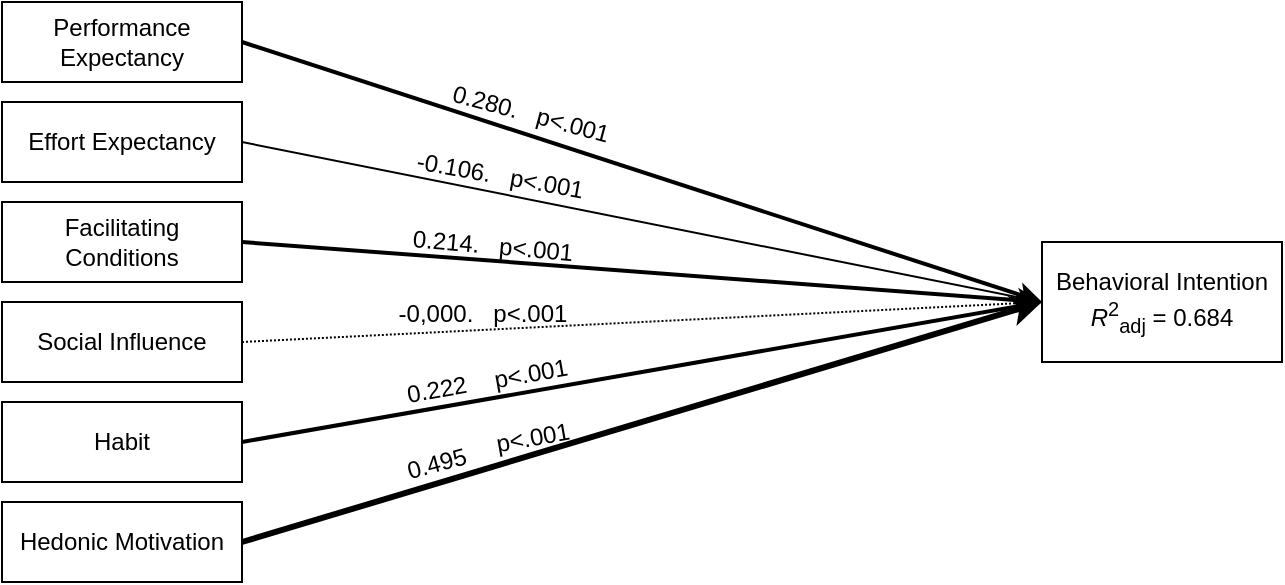 <mxfile version="20.8.20" type="github">
  <diagram name="Seite-1" id="6rqME53k3ot4k8RcdBTw">
    <mxGraphModel dx="1434" dy="771" grid="1" gridSize="10" guides="1" tooltips="1" connect="1" arrows="1" fold="1" page="1" pageScale="1" pageWidth="827" pageHeight="1169" math="0" shadow="0">
      <root>
        <mxCell id="0" />
        <mxCell id="1" parent="0" />
        <mxCell id="ynwWZceuwNf_MaQsuay4-1" value="Performance Expectancy" style="rounded=0;whiteSpace=wrap;html=1;" vertex="1" parent="1">
          <mxGeometry x="40" y="280" width="120" height="40" as="geometry" />
        </mxCell>
        <mxCell id="ynwWZceuwNf_MaQsuay4-2" value="Effort Expectancy" style="rounded=0;whiteSpace=wrap;html=1;" vertex="1" parent="1">
          <mxGeometry x="40" y="330" width="120" height="40" as="geometry" />
        </mxCell>
        <mxCell id="ynwWZceuwNf_MaQsuay4-3" value="Facilitating &lt;br&gt;Conditions" style="rounded=0;whiteSpace=wrap;html=1;" vertex="1" parent="1">
          <mxGeometry x="40" y="380" width="120" height="40" as="geometry" />
        </mxCell>
        <mxCell id="ynwWZceuwNf_MaQsuay4-4" value="Social Influence" style="rounded=0;whiteSpace=wrap;html=1;" vertex="1" parent="1">
          <mxGeometry x="40" y="430" width="120" height="40" as="geometry" />
        </mxCell>
        <mxCell id="ynwWZceuwNf_MaQsuay4-5" value="Habit" style="rounded=0;whiteSpace=wrap;html=1;" vertex="1" parent="1">
          <mxGeometry x="40" y="480" width="120" height="40" as="geometry" />
        </mxCell>
        <mxCell id="ynwWZceuwNf_MaQsuay4-6" value="Hedonic Motivation" style="rounded=0;whiteSpace=wrap;html=1;" vertex="1" parent="1">
          <mxGeometry x="40" y="530" width="120" height="40" as="geometry" />
        </mxCell>
        <mxCell id="ynwWZceuwNf_MaQsuay4-7" value="Behavioral Intention &lt;i&gt;R&lt;/i&gt;&lt;sup&gt;2&lt;/sup&gt;&lt;sub&gt;adj&lt;/sub&gt; = 0.684" style="rounded=0;whiteSpace=wrap;html=1;" vertex="1" parent="1">
          <mxGeometry x="560" y="400" width="120" height="60" as="geometry" />
        </mxCell>
        <mxCell id="ynwWZceuwNf_MaQsuay4-8" value="" style="endArrow=classic;html=1;rounded=0;exitX=1;exitY=0.5;exitDx=0;exitDy=0;entryX=0;entryY=0.5;entryDx=0;entryDy=0;strokeWidth=2;" edge="1" parent="1" source="ynwWZceuwNf_MaQsuay4-1" target="ynwWZceuwNf_MaQsuay4-7">
          <mxGeometry width="50" height="50" relative="1" as="geometry">
            <mxPoint x="390" y="570" as="sourcePoint" />
            <mxPoint x="440" y="520" as="targetPoint" />
          </mxGeometry>
        </mxCell>
        <mxCell id="ynwWZceuwNf_MaQsuay4-9" value="" style="endArrow=classic;html=1;rounded=0;exitX=1;exitY=0.5;exitDx=0;exitDy=0;entryX=0;entryY=0.5;entryDx=0;entryDy=0;strokeWidth=2;" edge="1" parent="1" source="ynwWZceuwNf_MaQsuay4-3" target="ynwWZceuwNf_MaQsuay4-7">
          <mxGeometry width="50" height="50" relative="1" as="geometry">
            <mxPoint x="170" y="310" as="sourcePoint" />
            <mxPoint x="570" y="440" as="targetPoint" />
          </mxGeometry>
        </mxCell>
        <mxCell id="ynwWZceuwNf_MaQsuay4-10" value="" style="endArrow=classic;html=1;rounded=0;exitX=1;exitY=0.5;exitDx=0;exitDy=0;entryX=0;entryY=0.5;entryDx=0;entryDy=0;dashed=1;dashPattern=1 1;" edge="1" parent="1" source="ynwWZceuwNf_MaQsuay4-4" target="ynwWZceuwNf_MaQsuay4-7">
          <mxGeometry width="50" height="50" relative="1" as="geometry">
            <mxPoint x="180" y="320" as="sourcePoint" />
            <mxPoint x="580" y="450" as="targetPoint" />
          </mxGeometry>
        </mxCell>
        <mxCell id="ynwWZceuwNf_MaQsuay4-11" value="" style="endArrow=classic;html=1;rounded=0;exitX=1;exitY=0.5;exitDx=0;exitDy=0;strokeWidth=2;" edge="1" parent="1" source="ynwWZceuwNf_MaQsuay4-5">
          <mxGeometry width="50" height="50" relative="1" as="geometry">
            <mxPoint x="190" y="330" as="sourcePoint" />
            <mxPoint x="560" y="430" as="targetPoint" />
          </mxGeometry>
        </mxCell>
        <mxCell id="ynwWZceuwNf_MaQsuay4-12" value="" style="endArrow=classic;html=1;rounded=0;exitX=1;exitY=0.5;exitDx=0;exitDy=0;entryX=0;entryY=0.5;entryDx=0;entryDy=0;strokeWidth=3;" edge="1" parent="1" source="ynwWZceuwNf_MaQsuay4-6" target="ynwWZceuwNf_MaQsuay4-7">
          <mxGeometry width="50" height="50" relative="1" as="geometry">
            <mxPoint x="200" y="340" as="sourcePoint" />
            <mxPoint x="600" y="470" as="targetPoint" />
          </mxGeometry>
        </mxCell>
        <mxCell id="ynwWZceuwNf_MaQsuay4-13" value="" style="endArrow=classic;html=1;rounded=0;exitX=1;exitY=0.5;exitDx=0;exitDy=0;" edge="1" parent="1" source="ynwWZceuwNf_MaQsuay4-2">
          <mxGeometry width="50" height="50" relative="1" as="geometry">
            <mxPoint x="210" y="350" as="sourcePoint" />
            <mxPoint x="560" y="430" as="targetPoint" />
          </mxGeometry>
        </mxCell>
        <mxCell id="ynwWZceuwNf_MaQsuay4-15" value="-0,000.&amp;nbsp; &amp;nbsp;p&amp;lt;.001" style="text;html=1;align=center;verticalAlign=middle;resizable=0;points=[];autosize=1;strokeColor=none;fillColor=none;rotation=0;" vertex="1" parent="1">
          <mxGeometry x="225" y="421" width="110" height="30" as="geometry" />
        </mxCell>
        <mxCell id="ynwWZceuwNf_MaQsuay4-16" value="&lt;br&gt;-0.106.&amp;nbsp; &amp;nbsp;p&amp;lt;.001" style="text;html=1;align=center;verticalAlign=middle;resizable=0;points=[];autosize=1;strokeColor=none;fillColor=none;rotation=10;" vertex="1" parent="1">
          <mxGeometry x="235" y="339" width="110" height="40" as="geometry" />
        </mxCell>
        <mxCell id="ynwWZceuwNf_MaQsuay4-19" value="0.214.&amp;nbsp; &amp;nbsp;p&amp;lt;.001" style="text;html=1;align=center;verticalAlign=middle;resizable=0;points=[];autosize=1;strokeColor=none;fillColor=none;rotation=5;" vertex="1" parent="1">
          <mxGeometry x="235" y="387" width="100" height="30" as="geometry" />
        </mxCell>
        <mxCell id="ynwWZceuwNf_MaQsuay4-20" value="0.280.&amp;nbsp; &amp;nbsp;p&amp;lt;.001" style="text;html=1;align=center;verticalAlign=middle;resizable=0;points=[];autosize=1;strokeColor=none;fillColor=none;rotation=15;" vertex="1" parent="1">
          <mxGeometry x="254" y="321" width="100" height="30" as="geometry" />
        </mxCell>
        <mxCell id="ynwWZceuwNf_MaQsuay4-21" value="0.222" style="text;html=1;align=center;verticalAlign=middle;resizable=0;points=[];autosize=1;strokeColor=none;fillColor=none;rotation=-10;" vertex="1" parent="1">
          <mxGeometry x="232" y="459" width="50" height="30" as="geometry" />
        </mxCell>
        <mxCell id="ynwWZceuwNf_MaQsuay4-23" value="p&amp;lt;.001" style="text;html=1;align=center;verticalAlign=middle;resizable=0;points=[];autosize=1;strokeColor=none;fillColor=none;rotation=-10;" vertex="1" parent="1">
          <mxGeometry x="274" y="451" width="60" height="30" as="geometry" />
        </mxCell>
        <mxCell id="ynwWZceuwNf_MaQsuay4-24" value="0.495" style="text;html=1;align=center;verticalAlign=middle;resizable=0;points=[];autosize=1;strokeColor=none;fillColor=none;rotation=-15;" vertex="1" parent="1">
          <mxGeometry x="232" y="496" width="50" height="30" as="geometry" />
        </mxCell>
        <mxCell id="ynwWZceuwNf_MaQsuay4-25" value="p&amp;lt;.001" style="text;html=1;align=center;verticalAlign=middle;resizable=0;points=[];autosize=1;strokeColor=none;fillColor=none;rotation=-10;" vertex="1" parent="1">
          <mxGeometry x="275" y="483" width="60" height="30" as="geometry" />
        </mxCell>
      </root>
    </mxGraphModel>
  </diagram>
</mxfile>
